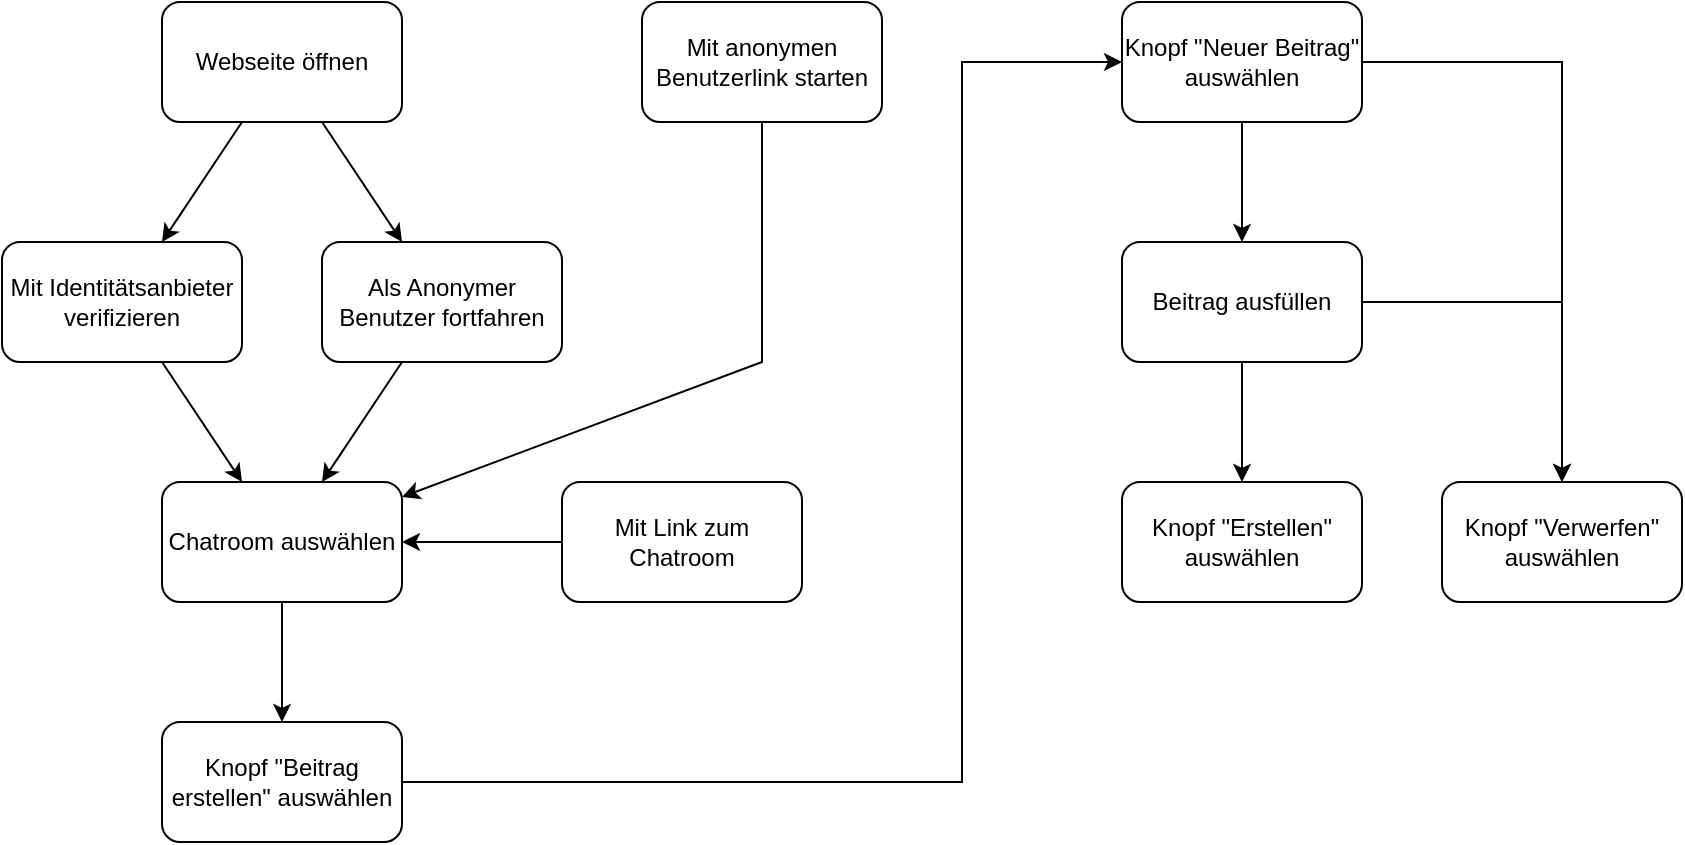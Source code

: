 <mxfile version="24.4.4" type="device">
  <diagram name="Page-1" id="KohogDO_rDvB8wIQ5u5G">
    <mxGraphModel dx="2074" dy="1114" grid="1" gridSize="10" guides="1" tooltips="1" connect="1" arrows="1" fold="1" page="1" pageScale="1" pageWidth="850" pageHeight="1100" math="0" shadow="0">
      <root>
        <mxCell id="0" />
        <mxCell id="1" parent="0" />
        <mxCell id="6-ISyPGT32DfzdLKjNMn-1" value="Webseite öffnen" style="rounded=1;whiteSpace=wrap;html=1;" parent="1" vertex="1">
          <mxGeometry x="240" y="80" width="120" height="60" as="geometry" />
        </mxCell>
        <mxCell id="6-ISyPGT32DfzdLKjNMn-2" value="Mit anonymen Benutzerlink starten" style="rounded=1;whiteSpace=wrap;html=1;" parent="1" vertex="1">
          <mxGeometry x="480" y="80" width="120" height="60" as="geometry" />
        </mxCell>
        <mxCell id="6-ISyPGT32DfzdLKjNMn-4" value="Mit Identitätsanbieter verifizieren" style="rounded=1;whiteSpace=wrap;html=1;" parent="1" vertex="1">
          <mxGeometry x="160" y="200" width="120" height="60" as="geometry" />
        </mxCell>
        <mxCell id="6-ISyPGT32DfzdLKjNMn-5" value="Chatroom auswählen" style="rounded=1;whiteSpace=wrap;html=1;" parent="1" vertex="1">
          <mxGeometry x="240" y="320" width="120" height="60" as="geometry" />
        </mxCell>
        <mxCell id="6-ISyPGT32DfzdLKjNMn-6" value="Als Anonymer Benutzer fortfahren" style="rounded=1;whiteSpace=wrap;html=1;" parent="1" vertex="1">
          <mxGeometry x="320" y="200" width="120" height="60" as="geometry" />
        </mxCell>
        <mxCell id="6-ISyPGT32DfzdLKjNMn-8" value="Knopf &quot;Beitrag erstellen&quot; auswählen" style="rounded=1;whiteSpace=wrap;html=1;" parent="1" vertex="1">
          <mxGeometry x="240" y="440" width="120" height="60" as="geometry" />
        </mxCell>
        <mxCell id="6-ISyPGT32DfzdLKjNMn-9" value="Knopf &quot;Neuer Beitrag&quot; auswählen" style="rounded=1;whiteSpace=wrap;html=1;" parent="1" vertex="1">
          <mxGeometry x="720" y="80" width="120" height="60" as="geometry" />
        </mxCell>
        <mxCell id="6-ISyPGT32DfzdLKjNMn-10" value="Mit Link zum Chatroom" style="rounded=1;whiteSpace=wrap;html=1;" parent="1" vertex="1">
          <mxGeometry x="440" y="320" width="120" height="60" as="geometry" />
        </mxCell>
        <mxCell id="6-ISyPGT32DfzdLKjNMn-12" value="Beitrag ausfüllen" style="rounded=1;whiteSpace=wrap;html=1;" parent="1" vertex="1">
          <mxGeometry x="720" y="200" width="120" height="60" as="geometry" />
        </mxCell>
        <mxCell id="6-ISyPGT32DfzdLKjNMn-14" value="Knopf &quot;Erstellen&quot; auswählen" style="rounded=1;whiteSpace=wrap;html=1;" parent="1" vertex="1">
          <mxGeometry x="720" y="320" width="120" height="60" as="geometry" />
        </mxCell>
        <mxCell id="6-ISyPGT32DfzdLKjNMn-15" value="Knopf &quot;Verwerfen&quot; auswählen" style="rounded=1;whiteSpace=wrap;html=1;" parent="1" vertex="1">
          <mxGeometry x="880" y="320" width="120" height="60" as="geometry" />
        </mxCell>
        <mxCell id="6-ISyPGT32DfzdLKjNMn-16" value="" style="endArrow=classic;html=1;rounded=0;" parent="1" source="6-ISyPGT32DfzdLKjNMn-1" target="6-ISyPGT32DfzdLKjNMn-6" edge="1">
          <mxGeometry width="50" height="50" relative="1" as="geometry">
            <mxPoint x="350" y="190" as="sourcePoint" />
            <mxPoint x="400" y="140" as="targetPoint" />
          </mxGeometry>
        </mxCell>
        <mxCell id="6-ISyPGT32DfzdLKjNMn-17" value="" style="endArrow=classic;html=1;rounded=0;" parent="1" source="6-ISyPGT32DfzdLKjNMn-1" target="6-ISyPGT32DfzdLKjNMn-4" edge="1">
          <mxGeometry width="50" height="50" relative="1" as="geometry">
            <mxPoint x="290" y="150" as="sourcePoint" />
            <mxPoint x="330" y="210" as="targetPoint" />
          </mxGeometry>
        </mxCell>
        <mxCell id="6-ISyPGT32DfzdLKjNMn-18" value="" style="endArrow=classic;html=1;rounded=0;" parent="1" source="6-ISyPGT32DfzdLKjNMn-2" target="6-ISyPGT32DfzdLKjNMn-5" edge="1">
          <mxGeometry width="50" height="50" relative="1" as="geometry">
            <mxPoint x="510" y="180" as="sourcePoint" />
            <mxPoint x="550" y="240" as="targetPoint" />
            <Array as="points">
              <mxPoint x="540" y="260" />
            </Array>
          </mxGeometry>
        </mxCell>
        <mxCell id="6-ISyPGT32DfzdLKjNMn-19" value="" style="endArrow=classic;html=1;rounded=0;" parent="1" source="6-ISyPGT32DfzdLKjNMn-6" target="6-ISyPGT32DfzdLKjNMn-5" edge="1">
          <mxGeometry width="50" height="50" relative="1" as="geometry">
            <mxPoint x="385" y="290" as="sourcePoint" />
            <mxPoint x="425" y="350" as="targetPoint" />
          </mxGeometry>
        </mxCell>
        <mxCell id="6-ISyPGT32DfzdLKjNMn-20" value="" style="endArrow=classic;html=1;rounded=0;" parent="1" source="6-ISyPGT32DfzdLKjNMn-4" target="6-ISyPGT32DfzdLKjNMn-5" edge="1">
          <mxGeometry width="50" height="50" relative="1" as="geometry">
            <mxPoint x="250" y="280" as="sourcePoint" />
            <mxPoint x="210" y="340" as="targetPoint" />
          </mxGeometry>
        </mxCell>
        <mxCell id="6-ISyPGT32DfzdLKjNMn-21" value="" style="endArrow=classic;html=1;rounded=0;" parent="1" source="6-ISyPGT32DfzdLKjNMn-10" target="6-ISyPGT32DfzdLKjNMn-5" edge="1">
          <mxGeometry width="50" height="50" relative="1" as="geometry">
            <mxPoint x="400" y="360" as="sourcePoint" />
            <mxPoint x="360" y="420" as="targetPoint" />
          </mxGeometry>
        </mxCell>
        <mxCell id="6-ISyPGT32DfzdLKjNMn-22" value="" style="endArrow=classic;html=1;rounded=0;" parent="1" source="6-ISyPGT32DfzdLKjNMn-5" target="6-ISyPGT32DfzdLKjNMn-8" edge="1">
          <mxGeometry width="50" height="50" relative="1" as="geometry">
            <mxPoint x="430" y="430" as="sourcePoint" />
            <mxPoint x="350" y="430" as="targetPoint" />
          </mxGeometry>
        </mxCell>
        <mxCell id="6-ISyPGT32DfzdLKjNMn-23" value="" style="endArrow=classic;html=1;rounded=0;" parent="1" source="6-ISyPGT32DfzdLKjNMn-8" target="6-ISyPGT32DfzdLKjNMn-9" edge="1">
          <mxGeometry width="50" height="50" relative="1" as="geometry">
            <mxPoint x="439.43" y="520" as="sourcePoint" />
            <mxPoint x="439.43" y="580" as="targetPoint" />
            <Array as="points">
              <mxPoint x="640" y="470" />
              <mxPoint x="640" y="110" />
            </Array>
          </mxGeometry>
        </mxCell>
        <mxCell id="6-ISyPGT32DfzdLKjNMn-24" value="" style="endArrow=classic;html=1;rounded=0;" parent="1" source="6-ISyPGT32DfzdLKjNMn-9" target="6-ISyPGT32DfzdLKjNMn-12" edge="1">
          <mxGeometry width="50" height="50" relative="1" as="geometry">
            <mxPoint x="880" y="150" as="sourcePoint" />
            <mxPoint x="880" y="210" as="targetPoint" />
          </mxGeometry>
        </mxCell>
        <mxCell id="6-ISyPGT32DfzdLKjNMn-25" value="" style="endArrow=classic;html=1;rounded=0;" parent="1" source="6-ISyPGT32DfzdLKjNMn-12" target="6-ISyPGT32DfzdLKjNMn-14" edge="1">
          <mxGeometry width="50" height="50" relative="1" as="geometry">
            <mxPoint x="859.71" y="260" as="sourcePoint" />
            <mxPoint x="859.71" y="320" as="targetPoint" />
          </mxGeometry>
        </mxCell>
        <mxCell id="6-ISyPGT32DfzdLKjNMn-26" value="" style="endArrow=classic;html=1;rounded=0;" parent="1" source="6-ISyPGT32DfzdLKjNMn-12" target="6-ISyPGT32DfzdLKjNMn-15" edge="1">
          <mxGeometry width="50" height="50" relative="1" as="geometry">
            <mxPoint x="930" y="240" as="sourcePoint" />
            <mxPoint x="930" y="300" as="targetPoint" />
            <Array as="points">
              <mxPoint x="940" y="230" />
            </Array>
          </mxGeometry>
        </mxCell>
        <mxCell id="6-ISyPGT32DfzdLKjNMn-27" value="" style="endArrow=classic;html=1;rounded=0;" parent="1" source="6-ISyPGT32DfzdLKjNMn-9" target="6-ISyPGT32DfzdLKjNMn-15" edge="1">
          <mxGeometry width="50" height="50" relative="1" as="geometry">
            <mxPoint x="950" y="160" as="sourcePoint" />
            <mxPoint x="1050" y="250" as="targetPoint" />
            <Array as="points">
              <mxPoint x="940" y="110" />
            </Array>
          </mxGeometry>
        </mxCell>
      </root>
    </mxGraphModel>
  </diagram>
</mxfile>
